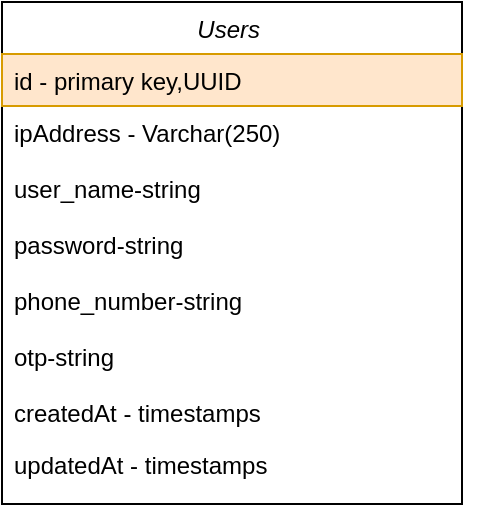 <mxfile version="21.7.5" type="google">
  <diagram name="Page-1" id="NMoOlxfowIysDAeVP0L9">
    <mxGraphModel grid="1" page="1" gridSize="10" guides="1" tooltips="1" connect="1" arrows="1" fold="1" pageScale="1" pageWidth="827" pageHeight="1169" math="0" shadow="0">
      <root>
        <mxCell id="0" />
        <mxCell id="1" parent="0" />
        <mxCell id="ERS3qirw90-EBlFMn_HH-1" value="Users " style="swimlane;fontStyle=2;align=center;verticalAlign=top;childLayout=stackLayout;horizontal=1;startSize=26;horizontalStack=0;resizeParent=1;resizeLast=0;collapsible=1;marginBottom=0;rounded=0;shadow=0;strokeWidth=1;" vertex="1" parent="1">
          <mxGeometry x="340" y="310" width="230" height="251" as="geometry">
            <mxRectangle x="80" y="70" width="160" height="26" as="alternateBounds" />
          </mxGeometry>
        </mxCell>
        <mxCell id="ERS3qirw90-EBlFMn_HH-2" value="id - primary key,UUID" style="text;align=left;verticalAlign=top;spacingLeft=4;spacingRight=4;overflow=hidden;rotatable=0;points=[[0,0.5],[1,0.5]];portConstraint=eastwest;fillColor=#ffe6cc;strokeColor=#d79b00;" vertex="1" parent="ERS3qirw90-EBlFMn_HH-1">
          <mxGeometry y="26" width="230" height="26" as="geometry" />
        </mxCell>
        <mxCell id="ERS3qirw90-EBlFMn_HH-13" value="ipAddress - Varchar(250)" style="text;align=left;verticalAlign=top;spacingLeft=4;spacingRight=4;overflow=hidden;rotatable=0;points=[[0,0.5],[1,0.5]];portConstraint=eastwest;rounded=0;shadow=0;html=0;" vertex="1" parent="ERS3qirw90-EBlFMn_HH-1">
          <mxGeometry y="52" width="230" height="28" as="geometry" />
        </mxCell>
        <mxCell id="ERS3qirw90-EBlFMn_HH-17" value="user_name-string" style="text;align=left;verticalAlign=top;spacingLeft=4;spacingRight=4;overflow=hidden;rotatable=0;points=[[0,0.5],[1,0.5]];portConstraint=eastwest;rounded=0;shadow=0;html=0;" vertex="1" parent="ERS3qirw90-EBlFMn_HH-1">
          <mxGeometry y="80" width="230" height="28" as="geometry" />
        </mxCell>
        <mxCell id="ERS3qirw90-EBlFMn_HH-18" value="password-string" style="text;align=left;verticalAlign=top;spacingLeft=4;spacingRight=4;overflow=hidden;rotatable=0;points=[[0,0.5],[1,0.5]];portConstraint=eastwest;rounded=0;shadow=0;html=0;" vertex="1" parent="ERS3qirw90-EBlFMn_HH-1">
          <mxGeometry y="108" width="230" height="28" as="geometry" />
        </mxCell>
        <mxCell id="ERS3qirw90-EBlFMn_HH-6" value="phone_number-string" style="text;align=left;verticalAlign=top;spacingLeft=4;spacingRight=4;overflow=hidden;rotatable=0;points=[[0,0.5],[1,0.5]];portConstraint=eastwest;rounded=0;shadow=0;html=0;" vertex="1" parent="ERS3qirw90-EBlFMn_HH-1">
          <mxGeometry y="136" width="230" height="28" as="geometry" />
        </mxCell>
        <mxCell id="ERS3qirw90-EBlFMn_HH-15" value="otp-string" style="text;align=left;verticalAlign=top;spacingLeft=4;spacingRight=4;overflow=hidden;rotatable=0;points=[[0,0.5],[1,0.5]];portConstraint=eastwest;rounded=0;shadow=0;html=0;" vertex="1" parent="ERS3qirw90-EBlFMn_HH-1">
          <mxGeometry y="164" width="230" height="28" as="geometry" />
        </mxCell>
        <mxCell id="ERS3qirw90-EBlFMn_HH-11" value="createdAt - timestamps" style="text;align=left;verticalAlign=top;spacingLeft=4;spacingRight=4;overflow=hidden;rotatable=0;points=[[0,0.5],[1,0.5]];portConstraint=eastwest;rounded=0;shadow=0;html=0;" vertex="1" parent="ERS3qirw90-EBlFMn_HH-1">
          <mxGeometry y="192" width="230" height="26" as="geometry" />
        </mxCell>
        <mxCell id="ERS3qirw90-EBlFMn_HH-12" value="updatedAt - timestamps" style="text;align=left;verticalAlign=top;spacingLeft=4;spacingRight=4;overflow=hidden;rotatable=0;points=[[0,0.5],[1,0.5]];portConstraint=eastwest;rounded=0;shadow=0;html=0;" vertex="1" parent="ERS3qirw90-EBlFMn_HH-1">
          <mxGeometry y="218" width="230" height="26" as="geometry" />
        </mxCell>
        <mxCell id="ERS3qirw90-EBlFMn_HH-16" style="edgeStyle=orthogonalEdgeStyle;rounded=0;orthogonalLoop=1;jettySize=auto;html=1;exitX=1;exitY=0.5;exitDx=0;exitDy=0;" edge="1" parent="ERS3qirw90-EBlFMn_HH-1" source="ERS3qirw90-EBlFMn_HH-11" target="ERS3qirw90-EBlFMn_HH-11">
          <mxGeometry relative="1" as="geometry" />
        </mxCell>
      </root>
    </mxGraphModel>
  </diagram>
</mxfile>

